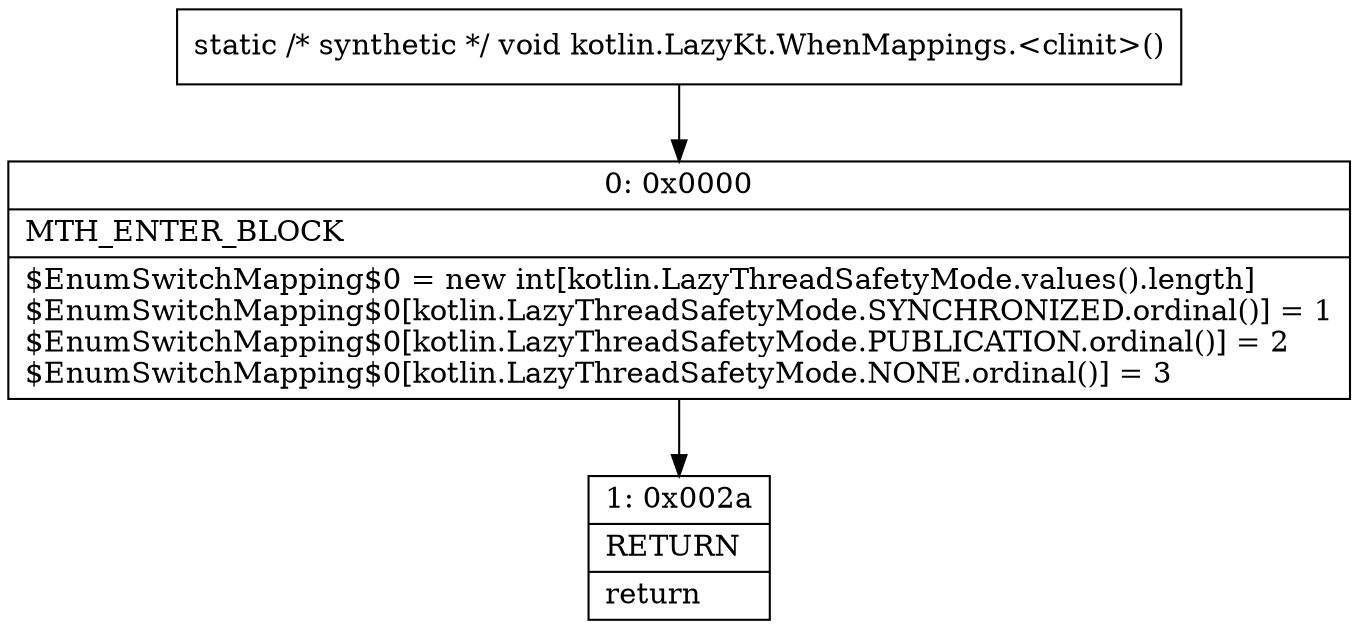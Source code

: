digraph "CFG forkotlin.LazyKt.WhenMappings.\<clinit\>()V" {
Node_0 [shape=record,label="{0\:\ 0x0000|MTH_ENTER_BLOCK\l|$EnumSwitchMapping$0 = new int[kotlin.LazyThreadSafetyMode.values().length]\l$EnumSwitchMapping$0[kotlin.LazyThreadSafetyMode.SYNCHRONIZED.ordinal()] = 1\l$EnumSwitchMapping$0[kotlin.LazyThreadSafetyMode.PUBLICATION.ordinal()] = 2\l$EnumSwitchMapping$0[kotlin.LazyThreadSafetyMode.NONE.ordinal()] = 3\l}"];
Node_1 [shape=record,label="{1\:\ 0x002a|RETURN\l|return\l}"];
MethodNode[shape=record,label="{static \/* synthetic *\/ void kotlin.LazyKt.WhenMappings.\<clinit\>() }"];
MethodNode -> Node_0;
Node_0 -> Node_1;
}

